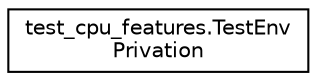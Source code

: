 digraph "Graphical Class Hierarchy"
{
 // LATEX_PDF_SIZE
  edge [fontname="Helvetica",fontsize="10",labelfontname="Helvetica",labelfontsize="10"];
  node [fontname="Helvetica",fontsize="10",shape=record];
  rankdir="LR";
  Node0 [label="test_cpu_features.TestEnv\lPrivation",height=0.2,width=0.4,color="black", fillcolor="white", style="filled",URL="$classtest__cpu__features_1_1TestEnvPrivation.html",tooltip=" "];
}
